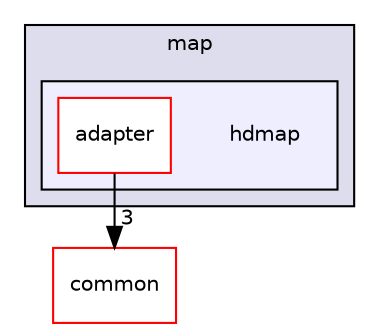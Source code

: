 digraph "modules/map/hdmap" {
  compound=true
  node [ fontsize="10", fontname="Helvetica"];
  edge [ labelfontsize="10", labelfontname="Helvetica"];
  subgraph clusterdir_bc4fbd717b8d61d0dc75a15f0986d7f7 {
    graph [ bgcolor="#ddddee", pencolor="black", label="map" fontname="Helvetica", fontsize="10", URL="dir_bc4fbd717b8d61d0dc75a15f0986d7f7.html"]
  subgraph clusterdir_0ec004f27ee8faf85b054af39a152a49 {
    graph [ bgcolor="#eeeeff", pencolor="black", label="" URL="dir_0ec004f27ee8faf85b054af39a152a49.html"];
    dir_0ec004f27ee8faf85b054af39a152a49 [shape=plaintext label="hdmap"];
    dir_73013d44b25215e6f5146f7462c59f83 [shape=box label="adapter" color="red" fillcolor="white" style="filled" URL="dir_73013d44b25215e6f5146f7462c59f83.html"];
  }
  }
  dir_9a5e51f49964887903df6eed98080585 [shape=box label="common" fillcolor="white" style="filled" color="red" URL="dir_9a5e51f49964887903df6eed98080585.html"];
  dir_73013d44b25215e6f5146f7462c59f83->dir_9a5e51f49964887903df6eed98080585 [headlabel="3", labeldistance=1.5 headhref="dir_000063_000050.html"];
}
